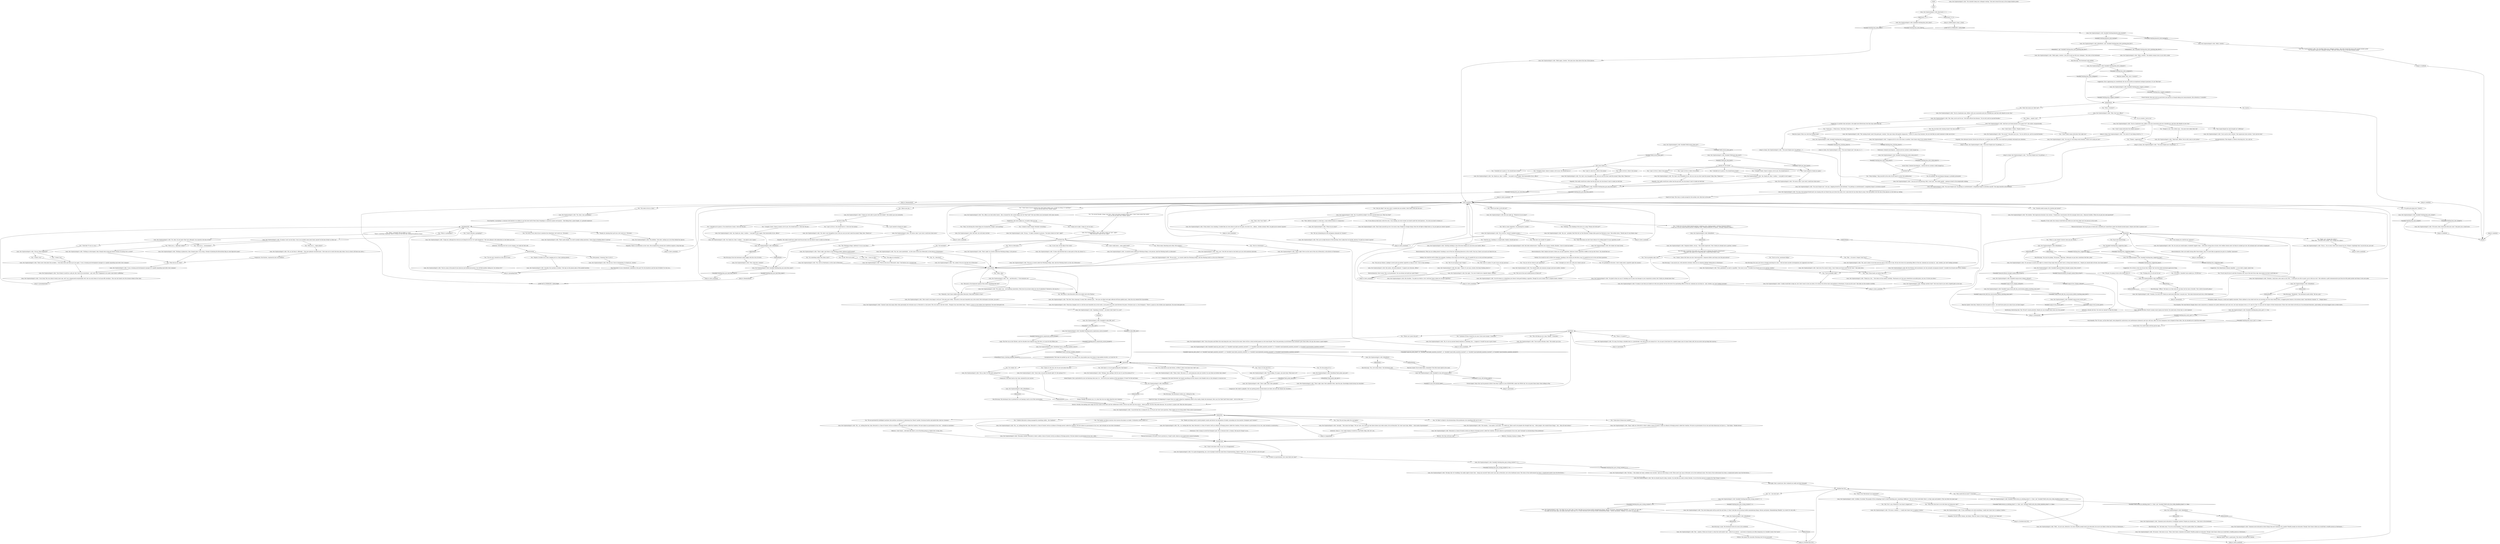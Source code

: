 # WHIRLING / LENA INTRO
# There's a broken pinball machine in the corner. A woman in a wheelchair is attempting to revive it. Talking to her will give you a short introduction to the world you're in.
# ==================================================
digraph G {
	  0 [label="START"];
	  1 [label="input"];
	  2 [label="You: \"Revachol is the disgraced capital of the world. Something like that?\""];
	  3 [label="Rhetoric: Meaning: buying is voting."];
	  4 [label="You: \"So -- how did I do?\""];
	  5 [label="You: \"Fucking shit. It's all over for me.\""];
	  6 [label="Lena, the Cryptozoologist's wife: \"I was lucky. This was almost twenty years ago, and I was compensated exceptionally well. One can only dream of such pay-offs nowadays.\" She runs her hands over the chrome wheels of her chair."];
	  7 [label="Kim Kitsuragi: \"A partner who needs you to get back to helping the people of Martinaise.\"\n\"A partner who needs you to help him get a corpse down from a tree.\""];
	  8 [label="Lena, the Cryptozoologist's wife: She shakes her head slowly."];
	  9 [label="You: \"Right. Let's change the subject.\"\n\"Okay then.\" (Proceed with a gulp) \"Let's change the subject.\""];
	  10 [label="You: \"On something called *the urban coast*.\""];
	  11 [label="Lena, the Cryptozoologist's wife: \"Yes, indeed. We are in the fine city of Revachol.\""];
	  12 [label="Kim Kitsuragi: \"I can assure you, with absolute certainty: there are no sequence killings taking place in Martinaise.\""];
	  13 [label="You: \"Who's *sweetie*?\""];
	  14 [label="Composure: She looks flustered, her hands smoothing out the creases in her blanket even as she attempts to reassure you."];
	  15 [label="Lena, the Cryptozoologist's wife: She sighs. \"I'm sure it lends you a roguish charm, sweetie.\""];
	  16 [label="Empathy: Your advances haven't thrown her off one bit. In another place and time, she would have probably welcomed your attention."];
	  17 [label="Lena, the Cryptozoologist's wife: \"It's easy. You bring a valuable item to a 'pawnbroker' who then gives you money for it. You can get it back later for a slightly larger sum if it hasn't been sold, but you never end up doing that anyway...\""];
	  18 [label="Lena, the Cryptozoologist's wife: \"What do you mean?\""];
	  19 [label="You: \"That stupid dimple has only brought me *suffering*.\""];
	  20 [label="Lena, the Cryptozoologist's wife: \"That's right, dear! How splendid!\""];
	  21 [label="Lena, the Cryptozoologist's wife: \"Oh, that's very thoughtful of you. Are you sure you don't need the money? Okay, then. Thank you.\""];
	  22 [label="You: \"I got 3.20 for it. Here's the money.\""];
	  23 [label="pinning_for_the_fjords"];
	  24 [label="Lena, the Cryptozoologist's wife: DayCount() == 1"];
	  25 [label="DayCount() == 1", shape=diamond];
	  26 [label="!(DayCount() == 1)", shape=diamond];
	  27 [label="You: \"See -- I have no idea.\""];
	  28 [label="Lena, the Cryptozoologist's wife: \"You didn't do too well, dear. It does look like you're having trouble remembering things. History and places. Remembering *Reality*, in a word. It's very odd...\"\n\"You didn't do too well, dear. You really only knew what year it is. It does look like you're having trouble remembering things -- history and places. *Reality*, in a word. it's very odd...\" "];
	  29 [label="Volition: She means this sincerely. Worrying won't do you any good."];
	  30 [label="Lena, the Cryptozoologist's wife: \"Someone more educated in *sweeping* matters? Maybe you should ask...\" She turns to the lieutenant."];
	  31 [label="Lena, the Cryptozoologist's wife: \"Oh no... I'm so sorry I don't have money for you. If there's *anything* else I can do for you, just ask.\""];
	  32 [label="You: \"But *I'm* a cop. Whatever it was hasn't stopped me!\""];
	  33 [label="You: \"The 'Whirling-in-Rags' cafeteria? It was on my keys.\""];
	  34 [label="whenhub"];
	  35 [label="Lena, the Cryptozoologist's wife: \"Actually, this machine is broken.\" She taps on the greasy glass of the pinball machine."];
	  36 [label="protectorhub"];
	  37 [label="Electrochemistry: What are you talking about? Smoking is one of the last remaining pleasures in this world. Trust me, there's not much out there for you."];
	  38 [label="Jump to: [intro_mainhub]"];
	  39 [label="You: \"It isn't easy for me to ask this of anyone, but I am at the end of my rope. Any money you have could help me.\""];
	  40 [label="Lena, the Cryptozoologist's wife: \"Perhaps, dear, perhaps. But for now it's just the spring of '51.\""];
	  41 [label="Lena, the Cryptozoologist's wife: \"There, there. The year is '51, and spring has only just started. I'm sure there are better days ahead.\""];
	  42 [label="Lena, the Cryptozoologist's wife: \"The New! Disco dancing! It seems like a lifetime ago...\" Her eyes are filled with light reflected off those gilded years, when the city seemed full of possibility."];
	  43 [label="Lena, the Cryptozoologist's wife: \"Oh sweetie...\" she smiles a sad smile. \"It's really not. There used to be people who thought that way -- other people, who wanted those things -- but... they all went extinct.\""];
	  44 [label="Composure: Her relief is palpable. She was getting pretty worried about you there, but now she relaxes her shoulders..."];
	  45 [label="Lena, the Cryptozoologist's wife: \"I see you are still grieving. Well, I won't pry.\" She smiles gently -- paying no heed to the inexplicable winking."];
	  46 [label="Reaction Speed: Wait, who's *sweetie*?"];
	  47 [label="You: \"Thanks. I appreciate it.\""];
	  48 [label="Lena, the Cryptozoologist's wife: \"Love can be cruel, sweetie.\" Her expression turns serious. \"Love can be cruel.\""];
	  49 [label="Lena, the Cryptozoologist's wife: \"Of course, dear! I just wish I could have done more.\""];
	  50 [label="You: \"I had once...\" (Wink twice.) \"But then I *lost* her...\""];
	  51 [label="Empathy: She really would have rather had the pin back, but she doesn't want to make you feel bad."];
	  52 [label="Jump to: [Lena, the Cryptozoologist's wife: \"\"You must forgive me! I'm getting s...\"]"];
	  53 [label="Lena, the Cryptozoologist's wife: \"Yes, great, see -- we're getting somewhere. What else do you know about our city of splendour? Tattered as she may be...\""];
	  54 [label="Lena, the Cryptozoologist's wife: \"Revachol is a Zone of Control, led by an alliance of foreign powers called the Coalition. We have almost no government of our own. And *certainly* no dictatorship of the proletariat.\""];
	  55 [label="You: \"Who could tell me more?\" (Conclude.)"];
	  56 [label="Jump to: [intro_mainhub]"];
	  57 [label="Lena, the Cryptozoologist's wife: Variable[\"whirling.lena_encyc_pin\"] == true"];
	  58 [label="Variable[\"whirling.lena_encyc_pin\"] == true", shape=diamond];
	  59 [label="!(Variable[\"whirling.lena_encyc_pin\"] == true)", shape=diamond];
	  60 [label="You: \"Mhm, okay.\""];
	  61 [label="Lena, the Cryptozoologist's wife: \"Nothing so extravagant, dear, though what young girl doesn't dream of soaring over a crowd?\""];
	  62 [label="You: \"Maybe it wouldn't be so bad, hanging out in a chair, playing pinball...\""];
	  63 [label="You: \"Why? Three heads are better than two.\""];
	  64 [label="Lena, the Cryptozoologist's wife: \"I really would like to help out, but I don't want to slow you down. If it weren't for all the stairs and potholes in Martinaise, I'd join you for sure!\" She looks out the window wistfully."];
	  65 [label="You: \"I know, I know. But there are also *side mysteries*. Sequence killers and forays into the para-natural.\""];
	  66 [label="You: \"You're no fun, Lieutenant Killjoy.\""];
	  67 [label="Lena, the Cryptozoologist's wife: \"Much has changed, but it is still the most beautiful city in the world, a rare jewel set in the sand between the pines. Everyone says so, even foreigners.\" There's a pause as she studies your expression. You must look quite lost."];
	  68 [label="Lena, the Cryptozoologist's wife: \"That's how I feel about the accident...\" She looks down and then up at you again. \"I was a training and development manager at a rapidly expanding mail-order shoe company.\""];
	  69 [label="Drama: Though she praises you, it is clear that she was taken aback by your response."];
	  70 [label="Lena, the Cryptozoologist's wife: \"I'm sorry if I was being overly familiar! I know we've only just met.\""];
	  71 [label="You: \"Stop winking.\" (Tap yourself on the side of your head to correct the malfunction.)"];
	  72 [label="Lena, the Cryptozoologist's wife: \"I suppose all of us do at one time or another. I don't know what I'd do without Morell...\""];
	  73 [label="Lena, the Cryptozoologist's wife: Variable[\"whirling.lena_suggest_sweetie\"]"];
	  74 [label="Variable[\"whirling.lena_suggest_sweetie\"]", shape=diamond];
	  75 [label="!(Variable[\"whirling.lena_suggest_sweetie\"])", shape=diamond];
	  76 [label="Lena, the Cryptozoologist's wife: \"He's just on edge because of the lynching. Don't judge him too harshly. Anyway, I'm glad you weren't injured.\""];
	  77 [label="Lena, the Cryptozoologist's wife: \"Don't beat yourself up over it too much, dear. People do strange things when the old fight-or-flight kicks in. I'm just glad you weren't injured.\""];
	  78 [label="Jump to: [pawnhub]"];
	  79 [label="You: \"He was tormenting me with outrageous demands for *money*.\""];
	  80 [label="You: \"I don't wanna talk about the dimple anymore.\""];
	  81 [label="You: \"I got 31 cents for it. Here's the money.\""];
	  82 [label="You: \"About your pin...\""];
	  83 [label="You: \"On Insulinde?\""];
	  84 [label="Untitled hub (02)"];
	  85 [label="You: \"I decided not to pawn it. You should have it back.\" (Give her the pin.)"];
	  86 [label="Kim Kitsuragi: \"Yes, we've been there,\" the lieutenant nods."];
	  87 [label="You: \"Roll us some cigarettes. I'm jonesing for a smoke.\""];
	  88 [label="Lena, the Cryptozoologist's wife: \"An old woman in a wheelchair just doesn't look good holding a cigarette. Though I'm sure it lends *you* a roguish charm, sweetie.\""];
	  89 [label="Lena, the Cryptozoologist's wife: \"Sweetie, I only have a few cents on me. But... I could give you this to pawn, just to tide you over.\" She unfastens a gold commemorative pin from her left jacket pocket and drops it into your palm."];
	  90 [label="Lena, the Cryptozoologist's wife: \"Oh no, dear! It's the early spring of '51.\""];
	  91 [label="You: \"I think I lost.\""];
	  92 [label="Lena, the Cryptozoologist's wife: She sighs. \"I know it's not easy, sweetie. But keep thinking about it.\""];
	  93 [label="Lena, the Cryptozoologist's wife: Variable[\"whirling.lena_intro_done\"]"];
	  94 [label="Variable[\"whirling.lena_intro_done\"]", shape=diamond];
	  95 [label="!(Variable[\"whirling.lena_intro_done\"])", shape=diamond];
	  96 [label="Lena, the Cryptozoologist's wife: \"Of course, dear. Good luck with your case!\" She gives you a small wave."];
	  97 [label="Lena, the Cryptozoologist's wife: Variable[\"whirling.lena_pin_task_from_main\"]"];
	  98 [label="Variable[\"whirling.lena_pin_task_from_main\"]", shape=diamond];
	  99 [label="!(Variable[\"whirling.lena_pin_task_from_main\"])", shape=diamond];
	  100 [label="Jump to: [Lena, the Cryptozoologist's wife: \"\"You must forgive me!\" she says, sl...\"]"];
	  101 [label="You: \"Nothing, I was thinking of the lyrics to a song: *Wanna roll with me?*\""];
	  102 [label="Untitled hub"];
	  103 [label="Physical Instrument: Of course. You've arrived at a *weak* world, where no one appreciates animal husbandry."];
	  104 [label="Endurance: She's trying to avoid the foreigners part. This is because she's a woman. She may be *lying* to you..."];
	  105 [label="Logic: Already did that. Evrart's money wasn't gonna last forever. You need more. Every day is a new expense!"];
	  106 [label="Lena, the Cryptozoologist's wife: \"Good, dear, you got the decade right! It's the spring of '51.\""];
	  107 [label="Lena, the Cryptozoologist's wife: \"Oh my! What happened?\""];
	  108 [label="Lena, the Cryptozoologist's wife: IsKimHere()"];
	  109 [label="IsKimHere()", shape=diamond];
	  110 [label="!(IsKimHere())", shape=diamond];
	  111 [label="Lena, the Cryptozoologist's wife: Variable[\"tc.date_fifty_one\"]"];
	  112 [label="Variable[\"tc.date_fifty_one\"]", shape=diamond];
	  113 [label="!(Variable[\"tc.date_fifty_one\"])", shape=diamond];
	  114 [label="Jump to: [intro_mainhub]"];
	  115 [label="You: \"I bought it back. I know it means a lot to you. You should have it.\""];
	  116 [label="midgreethub"];
	  117 [label="Jump to: [Lena, the Cryptozoologist's wife: \"\"You must forgive me! I'm getting s...\"]"];
	  118 [label="Lena, the Cryptozoologist's wife: Variable[\"TASK.return_lenas_pin\"]"];
	  119 [label="Variable[\"TASK.return_lenas_pin\"]", shape=diamond];
	  120 [label="!(Variable[\"TASK.return_lenas_pin\"])", shape=diamond];
	  121 [label="Lena, the Cryptozoologist's wife: \"Aw, thank you, dear. I confess -- I am glad to see it again.\""];
	  122 [label="Lena, the Cryptozoologist's wife: Variable[\"cargo.evrart_evrart_met\"]"];
	  123 [label="Variable[\"cargo.evrart_evrart_met\"]", shape=diamond];
	  124 [label="!(Variable[\"cargo.evrart_evrart_met\"])", shape=diamond];
	  125 [label="Lena, the Cryptozoologist's wife: \"Yes, but, more specifically -- on the coast of the city of Revachol, in the district of Martinaise.\""];
	  126 [label="Electrochemistry: Don't worry. This is not permanent. You can always just pick up a pack *later*."];
	  127 [label="Lena, the Cryptozoologist's wife: \"Oh dear...\" She shakes her head, suddenly very worried. \"And you were doing so well. There aren't any cops in Revachol, not in the traditional sense. The status of law enforcement has been a complicated matter since the Revolution...\""];
	  128 [label="Lena, the Cryptozoologist's wife: \"But we should stop for today, sweetie. You look like you need a break. Besides, I'm not the best person to explain the *big* things to anyone...\""];
	  129 [label="Jump to: [intro_mainhub]"];
	  130 [label="Suggestion: She is appraising you scientifically, the way she would an exceptional zoological specimen. It's not *like that*."];
	  131 [label="You: \"I want you to be my wheel-chaired partner in fighting crime, helping people, catching *sequence killers*.\"\n\"I want you to be my wheel-chaired partner in fighting crime, ridding backyards of corpses, catching *sequence killers*.\""];
	  132 [label="Lena, the Cryptozoologist's wife: She looks embarrassed. \"Cigarettes are a luxury, sweetie. Besides, I have to mind my health.\""];
	  133 [label="You: \"I was hoping you could be my *sponsor*.\""];
	  134 [label="Jump to: [moneyhub]"];
	  135 [label="Lena, the Cryptozoologist's wife: \"How would I even begin to tell you?\" Her grey eyes widen. \"Revachol is the most beautiful city in the world. We're fortunate to be here, you and I.\""];
	  136 [label="You: \"That cafeteria manager is a bad man, a man without honour or compassion.\""];
	  137 [label="revacholhub"];
	  138 [label="Lena, the Cryptozoologist's wife: She nods, but still looks worried."];
	  139 [label="You: \"But I have to smoke. It's part of my cool guy persona.\""];
	  140 [label="Suggestion: In another time and place, she might have flirted back. But that ship sailed long ago."];
	  141 [label="You: \"What is 'to pawn'?\""];
	  142 [label="Lena, the Cryptozoologist's wife: \"No problem.\" She nods, smiling up at you from behind her glasses."];
	  143 [label="Lena, the Cryptozoologist's wife: Variable[\"whirling.lena_intro_wink_neuro\"]"];
	  144 [label="Variable[\"whirling.lena_intro_wink_neuro\"]", shape=diamond];
	  145 [label="!(Variable[\"whirling.lena_intro_wink_neuro\"])", shape=diamond];
	  146 [label="Lena, the Cryptozoologist's wife: \"Oh, that's very thoughtful of you. Are you sure you don't need the money? Okay, then. Thank you.\""];
	  147 [label="You: \"I got 3.20 for it. Here's the money.\""];
	  148 [label="Jump to: [moneyhub]"];
	  149 [label="Lena, the Cryptozoologist's wife: \"That's right! We're on the coast of the city of Revachol, in the district of Martinaise.\""];
	  150 [label="Lena, the Cryptozoologist's wife: \"You shouldn't keep your colleague waiting.\" She nods toward the man in the orange bomber jacket.\n\"You shouldn't keep your colleague waiting.\" She nods toward the man in the black bomber jacket."];
	  151 [label="Lena, the Cryptozoologist's wife: \"Ah, yes -- probably 'Roll With Me' by The Fletchers. People often quote the Fletchers at me.\" She settles down. \"Morell says it's my theme song.\""];
	  152 [label="Lena, the Cryptozoologist's wife: \"You're joking. Try again, one more time. What year is it?\""];
	  153 [label="Jump to: [pawnhub]"];
	  154 [label="You: \"Of course. I shouldn't have asked you. STUPID me.\""];
	  155 [label="You: \"You seem to be in a chair.\""];
	  156 [label="You: \"I don't know if you've noticed, but I don't know where I am, or what I'm doing. Or *anything*.\"\n\"Can you tell me about this *reality* again?\""];
	  157 [label="You: \"I'm sorry, it was rude of me to mention the wheelchair. Let's move on.\" (Proceed.)"];
	  158 [label="Lena, the Cryptozoologist's wife: \"Nothing so glamorous, dear, though when I was young, I dreamt of planting the Revacholian flag on some figurative peak.\""];
	  159 [label="Lena, the Cryptozoologist's wife: \"But not you. You're volunteering. So thank you, sweetie.\""];
	  160 [label="Lena, the Cryptozoologist's wife: \"Now, gentlemen, no need to squabble.\" She turns to you. \"I wouldn't be of much use to you anyway, sweetie.\""];
	  161 [label="Lena, the Cryptozoologist's wife: IsKimHere()"];
	  162 [label="IsKimHere()", shape=diamond];
	  163 [label="!(IsKimHere())", shape=diamond];
	  164 [label="You: \"Were you a... rugby player?\""];
	  165 [label="Lena, the Cryptozoologist's wife: \"You rascal!\" She grins up at you. \"I'm too old for you, and too married besides.\""];
	  166 [label="Lena, the Cryptozoologist's wife: \"From where I was standing, it looked like you were about to pull out two guns, but drew two... akhem... birdies instead. Well, I'm glad you're weren't injured.\""];
	  167 [label="Lena, the Cryptozoologist's wife: \"Sweetie, I'm sorry, but I think you need more help than I can give you.\" She looks distressed and even a little frightened."];
	  168 [label="Lena, the Cryptozoologist's wife: \"Hello again, sweetie. I see you've met up with your colleague.\" She looks at the lieutenant."];
	  169 [label="endhub"];
	  170 [label="Lena, the Cryptozoologist's wife: Variable[\"whirling.lena_intro_midgreet\"]"];
	  171 [label="Variable[\"whirling.lena_intro_midgreet\"]", shape=diamond];
	  172 [label="!(Variable[\"whirling.lena_intro_midgreet\"])", shape=diamond];
	  173 [label="You: \"I bought it back. I know it means a lot to you. You should have it.\""];
	  174 [label="Lena, the Cryptozoologist's wife: Variable[\"cargo.evrart_left_the_conversation_before_reaching_main_hub\"]"];
	  175 [label="Variable[\"cargo.evrart_left_the_conversation_before_reaching_main_hub\"]", shape=diamond];
	  176 [label="!(Variable[\"cargo.evrart_left_the_conversation_before_reaching_main_hub\"])", shape=diamond];
	  177 [label="Lena, the Cryptozoologist's wife: Variable[\"whirling.lena_reaction_neuro\"]"];
	  178 [label="Variable[\"whirling.lena_reaction_neuro\"]", shape=diamond];
	  179 [label="!(Variable[\"whirling.lena_reaction_neuro\"])", shape=diamond];
	  180 [label="Lena, the Cryptozoologist's wife: Variable[\"whirling.lena_quiz_wrong_counter\"] < 4"];
	  181 [label="Variable[\"whirling.lena_quiz_wrong_counter\"] < 4", shape=diamond];
	  182 [label="!(Variable[\"whirling.lena_quiz_wrong_counter\"] < 4)", shape=diamond];
	  183 [label="Electrochemistry: She's not really lusting after those biceps, man. It's more like an appraisal you give to a healthy *specimen*."];
	  184 [label="Tutorial Agent: Items that can be pawned at Bird's Nest Roy's appear in your INVENTORY, under the ITEMS tab. You can pawn these items when talking to Roy."];
	  185 [label="You: \"I just wanted to thank you again.\""];
	  186 [label="Lena, the Cryptozoologist's wife: \"Now, what else, sweetie?\""];
	  187 [label="Lena, the Cryptozoologist's wife: \"Well... I'm not sure, detective. I'm sorry. Wealthy people tend to be educated, but you're not likely to find one of those in Martinaise...\""];
	  188 [label="Physical Instrument: You've got guns of steel and a chiselled jaw (somewhere under the bloated alcohol layer). Maybe she'd like to sponsor you?"];
	  189 [label="You: \"What is a paraplegic?\""];
	  190 [label="Lena, the Cryptozoologist's wife: \"That's quite alright. I'm used to people asking questions. I know they're thinking about it anyway.\""];
	  191 [label="Lena, the Cryptozoologist's wife: \"Oh, I'm perfectly alright! I'm more worried about you. What was that?\""];
	  192 [label="Lena, the Cryptozoologist's wife: \"We are in a hostel called the Whirling-in-Rags, dear. And the Whirling itself is in the city of Revachol.\""];
	  193 [label="You: \"Could I become a paraplegic?\""];
	  194 [label="Lena, the Cryptozoologist's wife: \"I was a training and development manager at a rapidly expanding mail-order shoe company.\""];
	  195 [label="Lena, the Cryptozoologist's wife: \"You'd think it would be a safe job. But I had to be everywhere -- and, well, once I happened to be under some faulty scaffolding.\""];
	  196 [label="You: (Nod grimly.) \"Someone *has* to do it.\""];
	  197 [label="Lena, the Cryptozoologist's wife: IsKimHere()"];
	  198 [label="IsKimHere()", shape=diamond];
	  199 [label="!(IsKimHere())", shape=diamond];
	  200 [label="Lena, the Cryptozoologist's wife: Her face flushes with excitement, but she instantly recomposes herself. \"I wouldn't be of much use to you, sweetie.\""];
	  201 [label="Kim Kitsuragi: \"Officer.\" He leans in so that only you can hear, but his tone is forceful. \"Get a hold of yourself, please.\""];
	  202 [label="Shivers: Outside, the melting snow seeps into the cracks in the walls and the cobblestone streets. All the way down into the sewers... Above ground, the first May bells blossom. You can feel it. A great cold. Then the shiver passes."];
	  203 [label="Lena, the Cryptozoologist's wife: \"It seems to me that you lucked out with your partner. He has the look of an upstanding officer of the law, someone you can lean on -- and, sweetie, you *are* looking unsteady.\""];
	  204 [label="Lena, the Cryptozoologist's wife: \"Quitting smoking is one of the best things you can do for your health, officer.\""];
	  205 [label="You: \"Hmm... maybe I am?\""];
	  206 [label="You: Tug on her heartstrings."];
	  207 [label="You: Variable[\"whirling.lena_suggestion_beg\"]"];
	  208 [label="Variable[\"whirling.lena_suggestion_beg\"]", shape=diamond];
	  209 [label="!(Variable[\"whirling.lena_suggestion_beg\"])", shape=diamond];
	  210 [label="Lena, the Cryptozoologist's wife: Variable[\"whirling.kimintro_hub_reached\"]"];
	  211 [label="Variable[\"whirling.kimintro_hub_reached\"]", shape=diamond];
	  212 [label="!(Variable[\"whirling.kimintro_hub_reached\"])", shape=diamond];
	  213 [label="Lena, the Cryptozoologist's wife: \"That's right, dear! How splendid! Here, take this pen. Knowledge should always be rewarded.\""];
	  214 [label="Lena, the Cryptozoologist's wife: Variable[\"whirling.lena_exit_clicked\"]"];
	  215 [label="Variable[\"whirling.lena_exit_clicked\"]", shape=diamond];
	  216 [label="!(Variable[\"whirling.lena_exit_clicked\"])", shape=diamond];
	  217 [label="Lena, the Cryptozoologist's wife: \"You must forgive me!\" she says, slapping herself on the forehead. \"I'm getting so scatterbrained! I completely forgot to introduce myself.\""];
	  218 [label="Jump to: [lenamainhub]"];
	  219 [label="Rhetoric: I don't know... still looks like there's a lot of hustling going on. Maybe she's wrong. Also..."];
	  220 [label="Encyclopedia: The '33 races, on the other hand, were plagued by controversy over performance enhancers and very cold rain. After two local champions were stripped of their titles, the city decided not to hold the event again."];
	  221 [label="Untitled hub"];
	  222 [label="pin hub in lena"];
	  223 [label="Lena, the Cryptozoologist's wife: \"It does still look like that in some parts of the city, doesn't it...\""];
	  224 [label="You: \"I know it's the '50s, but I'm not sure about the year.\""];
	  225 [label="You: \"I believe Revachol is being managed by something called... the Coalition?\""];
	  226 [label="Kim Kitsuragi: The lieutenant studies you, rubbing his chin."];
	  227 [label="Volition: You would do well to follow her example. Smoking is the reason you feel like a rag. It's painful for you to even ask these questions."];
	  228 [label="You: \"You are my witness: I pledge to never pick up another cigarette as long as I live!\" (Try to stop smoking.)"];
	  229 [label="You: \"It was like my body had a will of its own. I was running, my torso turned, my hands made this lewd gesture... I'm sorry you had to witness it.\""];
	  230 [label="Lena, the Cryptozoologist's wife: \"It's not easy to assert your right to a decent living wage when you don't have a strong union behind you... Maybe you should talk to Evrart, the Union leader?\""];
	  231 [label="Lena, the Cryptozoologist's wife: Variable[\"tc.turn_off_tutorial_node\"]"];
	  232 [label="Variable[\"tc.turn_off_tutorial_node\"]", shape=diamond];
	  233 [label="!(Variable[\"tc.turn_off_tutorial_node\"])", shape=diamond];
	  234 [label="Lena, the Cryptozoologist's wife: \"Hello, sweetie.\" The elderly woman turns to you with a smile."];
	  235 [label="Endurance: Seemed neurological... central nervous system's really banged up."];
	  236 [label="Lena, the Cryptozoologist's wife: \"Take heart, officer. You're still a man in your prime.\""];
	  237 [label="Lena, the Cryptozoologist's wife: CheckItem(\"kind_green_ape_pen\")"];
	  238 [label="CheckItem(\"kind_green_ape_pen\")", shape=diamond];
	  239 [label="!(CheckItem(\"kind_green_ape_pen\"))", shape=diamond];
	  240 [label="You: \"I decided not to pawn it. You should have it back.\""];
	  241 [label="You: \"I just wanted to thank you again.\""];
	  242 [label="You: [Leave.]"];
	  243 [label="Lena, the Cryptozoologist's wife: \"You're a handsome man, officer, with your moustache and your chiselled jaw. And that silly dimple on your chin.\""];
	  244 [label="Lena, the Cryptozoologist's wife: Variable[\"TASK.pay_lena_back\"]"];
	  245 [label="Variable[\"TASK.pay_lena_back\"]", shape=diamond];
	  246 [label="!(Variable[\"TASK.pay_lena_back\"])", shape=diamond];
	  247 [label="Lena, the Cryptozoologist's wife: Variable[\"cargo.evrart_cheque_refused\"]"];
	  248 [label="Variable[\"cargo.evrart_cheque_refused\"]", shape=diamond];
	  249 [label="!(Variable[\"cargo.evrart_cheque_refused\"])", shape=diamond];
	  250 [label="Jump to: [noyearhub]"];
	  251 [label="Lena, the Cryptozoologist's wife: \"Oh dear, this *is* troubling. You really ought to know that -- being one yourself. There aren't any cops in Revachol, not in the traditional sense. The status of law enforcement has been a complicated matter since the Revolution...\""];
	  252 [label="Kim Kitsuragi: A sigh. The lieutenant buries his nose in his notebook."];
	  253 [label="Half Light: She's scared now. She's realized you really are brain damaged."];
	  254 [label="You: \"What does that have to do with there not being any cops?\""];
	  255 [label="Kim Kitsuragi: \"Wonderful.\" The lieutenant marks drolly. \"He has a pin.\""];
	  256 [label="You: \"I got 3.20 for it. You should have it.\" (Give her the money.)"];
	  257 [label="Jump to: [intro_mainhub]"];
	  258 [label="You: \"Were you a... tightrope walker?\""];
	  259 [label="Empathy: If she could, this woman would feed and clothe you and every other sad, lost person on this earth."];
	  260 [label="You: \"All I know is that Revachol used to be really cool in the Thirties.\""];
	  261 [label="Lena, the Cryptozoologist's wife: \"Yes, we're in Martinaise, on the coast of Revachol.\""];
	  262 [label="You: \"I'm no sweetie. Look at me.\""];
	  263 [label="You: \"Where can I pawn the pin?\""];
	  264 [label="Lena, the Cryptozoologist's wife: Variable[\"whirling.lena_suggestion_beg\"]"];
	  265 [label="Variable[\"whirling.lena_suggestion_beg\"]", shape=diamond];
	  266 [label="!(Variable[\"whirling.lena_suggestion_beg\"])", shape=diamond];
	  267 [label="Suggestion: Try to force a tear out of your duct. Really *rip* into the whole emotional aggression thing."];
	  268 [label="Empathy: She really would have rather had the pin back, but she doesn't want to make you feel bad."];
	  269 [label="Lena, the Cryptozoologist's wife: \"I'm Lena. My husband Morell and I are staying with our friend Gary just down the street, but I come here for tea when they're away.\" Her eyes glitter over the rims of her glasses as she looks up, smiling."];
	  270 [label="Lena, the Cryptozoologist's wife: \"And have you found anyone to be sweet *to*?\" She smiles conspiratorially."];
	  271 [label="Kim Kitsuragi: The lieutenant nods politely."];
	  272 [label="pine_away_boird"];
	  273 [label="You: \"I decided not to pawn it. You should have it back.\""];
	  274 [label="Jump to: [endhub]"];
	  275 [label="Lena, the Cryptozoologist's wife: \"Oh... no, nothing like that, dear. Revachol is a Zone of Control, led by an alliance of foreign powers called the Coalition. We have almost no government of our own. And certainly no matriarchy...\""];
	  276 [label="Lena, the Cryptozoologist's wife: \"It has something to do with everything. I really don't know how to explain it better...\""];
	  277 [label="Lena, the Cryptozoologist's wife: \"Of course.\" She turns to you. \"Then I don't know. Someone rich maybe? Wealthy people are educated. Though I don't know where you would find a wealthy person in Martinaise...\""];
	  278 [label="Lena, the Cryptozoologist's wife: \"Oh, I'm sure you would make a wonderful *gigolo* dear -- with those strong arms of yours. But welfare checks aren't all they're cracked up to be. My husband and I are barely scraping by.\""];
	  279 [label="Jump to: [intro_mainhub]"];
	  280 [label="Empathy: I'm just a poor woman, she thinks. What do I know of these things -- and how can I help you?"];
	  281 [label="Pain Threshold: So you volunteered, sometime in the past? For the beatdown and the hail of bullets? So very you..."];
	  282 [label="Empathy: She really would have rather had the pin back, but she doesn't want to make you feel bad."];
	  283 [label="intro_mainhub"];
	  284 [label="You: \"I've gotta get going now.\" [Leave.]"];
	  285 [label="You: \"Are you okay? I am very sorry I crashed into you earlier. I don't know what got into me.\""];
	  286 [label="paraplegichub"];
	  287 [label="Lena, the Cryptozoologist's wife: \"That's right, and where is the Whirling-in-Rags cafeteria itself located?\""];
	  288 [label="Lena, the Cryptozoologist's wife: \"That's right! In a hostel called the Whirling-in-Rags, to be precise.\""];
	  289 [label="You: \"It's the spring of '51.\""];
	  290 [label="regimehub"];
	  291 [label="rollhub"];
	  292 [label="You: \"Can you tell me where to get cigarettes?\""];
	  293 [label="Lena, the Cryptozoologist's wife: \"Yes, officer, you look rather dazed... like a stunned fox. But surely things can't be *that* bad?\" Her eyes follow your movements with some concern."];
	  294 [label="Kim Kitsuragi: \"You must be joking.\" He pauses, reflecting. \"Although our pay does sometimes feel like a joke.\""];
	  295 [label="You: \"The edge of civilization.\""];
	  296 [label="You: \"Honestly, I don't know diddly-squat about Revachol. What kind of place is this?\""];
	  297 [label="Kim Kitsuragi: He scans your face as though searching for clues. \"I did not know murder investigations are supposed to be *fun*.\""];
	  298 [label="You: \"Kim -- of course! I forgot I had *you*!\""];
	  299 [label="Lena, the Cryptozoologist's wife: \"Nope. Sadly not. Revachol is what's called a Zone of Control. Under an alliance of foreign powers called the Coalition. We have no government of our own and what democracy we have is...\" She thinks. \"Market driven.\""];
	  300 [label="Lena, the Cryptozoologist's wife: Variable[\"whirling.lena_quiz_wrong_counter\"] < 4"];
	  301 [label="Variable[\"whirling.lena_quiz_wrong_counter\"] < 4", shape=diamond];
	  302 [label="!(Variable[\"whirling.lena_quiz_wrong_counter\"] < 4)", shape=diamond];
	  303 [label="Kim Kitsuragi: \"No.\" He looks away. \"I'm not an encyclopedia. I won't be a guide either. I'm a detective.\""];
	  304 [label="Lena, the Cryptozoologist's wife: \"Aw, thank you, dear. I confess -- I am glad to see it again. Very honourable of you, officer.\""];
	  305 [label="Lena, the Cryptozoologist's wife: \"Oh, that's very thoughtful of you. Are you sure you don't need the money? Okay, then. Thank you.\""];
	  306 [label="Conceptualization: That tape you picked up said '43. You seem to be a hip modern man who listens to hip modern records, so it must be '43."];
	  307 [label="You: \"It's totally '43.\""];
	  308 [label="Logic: The New was in the Thirties, and two decades have elapsed since The New, so it must be the Fifties now."];
	  309 [label="You: \"Yeah, what *was* that?\""];
	  310 [label="Inland Empire: She is perturbed by your not knowing what year it is -- but not by your mention of the apocalypse. It *must* be the end times."];
	  311 [label="Lena, the Cryptozoologist's wife: IsKimHere()"];
	  312 [label="IsKimHere()", shape=diamond];
	  313 [label="!(IsKimHere())", shape=diamond];
	  314 [label="Lena, the Cryptozoologist's wife: \"Oh... no, nothing like that, dear. Revachol is a Zone of Control, led by an alliance of foreign powers called the Coalition. We have almost no government of our own. And certainly not one who's horseback.\""];
	  315 [label="You: \"Our leaders are fierce warriors who traverse the plains on steeds. Civilization cowers before us.\""];
	  316 [label="Lena, the Cryptozoologist's wife: \"You know where we *are*, right?\"\n\"Well, you know where we are, right?\""];
	  317 [label="Composure: She blushes, surprised by her own boldness."];
	  318 [label="Lena, the Cryptozoologist's wife: She smiles, obviously pleased. \"I support your decision, officer.\""];
	  319 [label="Lena, the Cryptozoologist's wife: \"You're a handsome man, officer, with your moustache and your chiselled jaw. And that silly dimple on your chin.\""];
	  320 [label="You: \"Radios are being used to control people's minds and distort our perception of reality, concealing our true masters: foreigners and *women*.\""];
	  321 [label="You: \"I promise I'll buy it back for you once I have more money.\" (Conclude.)"];
	  322 [label="You: \"Oh god, I'm going to die on the street aren't I?\""];
	  323 [label="You: \"Hmm, a grenade? Did you fight in a war?\"\n\"There's something *inspiring* about a woman on the front line, leading her platoon of men.\""];
	  324 [label="Lena, the Cryptozoologist's wife: \"And even if he weren't there, I don't think you'd have much use for *me*.\" She looks down."];
	  325 [label="Jump to: [Lena, the Cryptozoologist's wife: \"\"You must forgive me! I'm getting s...\"]"];
	  326 [label="You: \"No. I'm done with *mating rituals* this time around.\""];
	  327 [label="Untitled hub"];
	  328 [label="You: \"Sure. It's the year 973.\""];
	  329 [label="You: \"What is the *Revolution* you mentioned?\""];
	  330 [label="Lena, the Cryptozoologist's wife: \"A defeat, I'm afraid. The people of this archipelago tried to build something new, something *different*. The rest of the world didn't like it, so they came and ended it. This was forty two years ago.\""];
	  331 [label="Jump to: [moneyhub]"];
	  332 [label="Authority: Already did that. You were too *proud* to take the check."];
	  333 [label="Lena, the Cryptozoologist's wife: \"Aw, thank you, dear. I confess -- I am glad to see it again.\""];
	  334 [label="You: \"How'd you like to roll with me?\""];
	  335 [label="You: \"We're in Revachol.\""];
	  336 [label="You: \"A war zone. At the edge of the world.\""];
	  337 [label="You: \"All I know is: we are approaching the *end times*.\""];
	  338 [label="Lena, the Cryptozoologist's wife: \"Sequence killers, oh my...\" She sounds impressed. \"But I think you already have a partner, sweetie.\""];
	  339 [label="You: \"Why don't you smoke? It's great!\""];
	  340 [label="Electrochemistry: Wait! Maybe she knows where you can get cigarettes. Delicious toasty cigarettes stuffed to the tip with *love*. You should find out."];
	  341 [label="Lena, the Cryptozoologist's wife: \"You should really ask someone younger and more mobile, sweetie.\""];
	  342 [label="Lena, the Cryptozoologist's wife: \"Now, now.\" She tilts her head as she looks up at you with maternal solicitude."];
	  343 [label="Lena, the Cryptozoologist's wife: \"I haven't seen very many other cities personally, but everyone says so. Revachol is a rare jewel. This city used to rule the world... Though it has seen better days.\" There's a pause as she studies your expression. You must look quite lost."];
	  344 [label="Composure: She leans back in her chair, alarmed by your answer."];
	  345 [label="Esprit de Corps: I'm beginning to suspect that you might indeed be completely adrift in this reality, thinks the lieutenant. How can it be *that* bad? Never mind -- we're in this now."];
	  346 [label="Lena, the Cryptozoologist's wife: \"The 'mating rituals' aren't the good part, sweetie.\" Her eyes shine with gentle compassion. \"I know it's none of my business, but you look like you need someone to take care of you.\""];
	  347 [label="Lena, the Cryptozoologist's wife: \"Hello, sweetie.\""];
	  348 [label="Suggestion: Your deportment remains dignified -- as you shed a single, manly tear."];
	  349 [label="Lena, the Cryptozoologist's wife: IsKimHere()  and  Variable[\"whirling.lena_intro_greeting_kim_first\"]"];
	  350 [label="IsKimHere()  and  Variable[\"whirling.lena_intro_greeting_kim_first\"]", shape=diamond];
	  351 [label="!(IsKimHere()  and  Variable[\"whirling.lena_intro_greeting_kim_first\"])", shape=diamond];
	  352 [label="Jump to: [TASK.inspect_traps_2_done]"];
	  353 [label="Jump to: [regimehub]"];
	  354 [label="Rhetoric: But they still have cops..."];
	  355 [label="Lena, the Cryptozoologist's wife: \"It is quite disappointing, yes. A lot of people would like some form of representation. There's *talk*, but... for now, the RCM is all we've got.\""];
	  356 [label="Jump to: [Untitled hub (02)]"];
	  357 [label="Lena, the Cryptozoologist's wife: \"A seaside hostel called the Whirling-in-Rags, to be precise. And the Whirling itself is in Revachol.\""];
	  358 [label="You: \"I'm not sure I should be in this line of work.\""];
	  359 [label="You: \"Good for you. Smoking is a stupid habit. Maybe I should quit too.\""];
	  360 [label="Lena, the Cryptozoologist's wife: \"Yes, and it seems to me that you'd do well to stick close to him. He has the look of an upstanding officer of the law, someone you can lean on -- and, sweetie, you *are* looking unsteady.\""];
	  361 [label="You: \"I drank so hard I forgot *literally* everything.\""];
	  362 [label="You: \"I hope you're right. I hope it's not too bad...\""];
	  363 [label="Jump to: [intro_mainhub]"];
	  364 [label="Lena, the Cryptozoologist's wife: \"Why, *you* are, officer!\""];
	  365 [label="Lena, the Cryptozoologist's wife: \"Oh, it's not an ancient family heirloom or anything, but... I suppose it *would* be nice to get it back.\""];
	  366 [label="Lena, the Cryptozoologist's wife: \"Actually...\" She raises her finger. \"We are *not*. You could say that about almost any other nation, but not Revachol. Try *one* more time, officer -- what mode of government?\""];
	  367 [label="Lena, the Cryptozoologist's wife: \"Oh my...\" It takes a moment to process. \"You know where we *are*, right?\""];
	  368 [label="Lena, the Cryptozoologist's wife: \"No, dear, I'm not quite *that* old, although I was injured in the line of duty.\""];
	  369 [label="Lena, the Cryptozoologist's wife: \"Speaking of history -- you know what *year* it is, yes?\""];
	  370 [label="Lena, the Cryptozoologist's wife: \"I hope not, although the work you are doing for all of us *is* quite dangerous.\" Her eyes glimmer with admiration as she looks up at you."];
	  371 [label="Lena, the Cryptozoologist's wife: \"Thank you, but...\" She looks out the window wistfully. \"Martinaise isn't the most wheelchair-accessible place, you see. I'd slow you down.\""];
	  372 [label="Jump to: [intro_mainhub]"];
	  373 [label="You: \"What is a pay check? I haven't seen any pay checks...\""];
	  374 [label="Esprit de Corps: This Lena is wacky enough for the motley crew. Hire her on the spot!"];
	  375 [label="You: \"But I'm not going to quit *today*.\""];
	  376 [label="Lena, the Cryptozoologist's wife: \"You must forgive me! I'm getting so scatterbrained! I completely forgot to introduce myself.\" She slaps herself on the forehead."];
	  377 [label="pawnhub"];
	  378 [label="Savoir Faire: Seemed neurological... central nervous system's really banged up."];
	  379 [label="Lena, the Cryptozoologist's wife: \"You're quite welcome, dear.\" She smiles up at you."];
	  380 [label="Jump to: [intro_mainhub]"];
	  381 [label="Jump to: [intro_mainhub]"];
	  382 [label="Lena, the Cryptozoologist's wife: \"Perhaps another time?\" She turns back to you with a hopeful glint in her eyes."];
	  383 [label="Reaction Speed: That's a good point. This doesn't look like Rich Central."];
	  384 [label="You: \"I bought it back. I know it means a lot to you. You should have it.\" (Give her the pin.)"];
	  385 [label="Kim Kitsuragi: Even the lieutenant seems happy with this turn of events."];
	  386 [label="Reaction Speed: You've been there, remember? The little shack right by the canal."];
	  387 [label="Lena, the Cryptozoologist's wife: \"Yes, dear, I am a paraplegic.\""];
	  388 [label="You: \"What did you do, then?\""];
	  389 [label="Lena, the Cryptozoologist's wife: Her eyes light up. \"Whatever do you mean?\""];
	  390 [label="You: \"I'd *like* to think it's the dictatorship of the proletariat, but something tells me it's not.\""];
	  391 [label="Lena, the Cryptozoologist's wife: \"You're a man at the peak of your physical and intellectual powers. You will find another calling yet, I'm certain of it!\""];
	  392 [label="Lena, the Cryptozoologist's wife: \"Oh, no-no-no, I haven't smoked in years...\""];
	  393 [label="You: \"I feel like *I* was in a war...\""];
	  394 [label="Lena, the Cryptozoologist's wife: \"But, dear, you're not for me.\" She looks off into the distance. \"I'm too old, and too married besides.\""];
	  395 [label="Lena, the Cryptozoologist's wife: \"Hello again, sweetie.\" Her grey eyes shine above the rims of her glasses."];
	  396 [label="Jump to: [intro_mainhub]"];
	  397 [label="Lena, the Cryptozoologist's wife: \"I hope you were able to pawn that old trinket!\" She smiles up at you earnestly."];
	  398 [label="You: \"I don't know.\" (Wink.) \"Maybe I have?\""];
	  399 [label="Jump to: [Lena, the Cryptozoologist's wife: \"\"I'm sorry if I was being overly fa...\"]"];
	  400 [label="You: Do nothing. The neurological damage is probably permanent."];
	  401 [label="Lena, the Cryptozoologist's wife: Variable[\"character.liberal_thought_money_from_evrart\"]"];
	  402 [label="Variable[\"character.liberal_thought_money_from_evrart\"]", shape=diamond];
	  403 [label="!(Variable[\"character.liberal_thought_money_from_evrart\"])", shape=diamond];
	  404 [label="Jump to: [Lena, the Cryptozoologist's wife: \"\"You must forgive me! I'm getting s...\"]"];
	  405 [label="You: \"Cop. We are living under the cop-regime.\""];
	  406 [label="You: \"If there's no government, how come there are cops?\""];
	  407 [label="You: \"Some kind of democracy maybe?\""];
	  408 [label="Lena, the Cryptozoologist's wife: IsKimHere()"];
	  409 [label="IsKimHere()", shape=diamond];
	  410 [label="!(IsKimHere())", shape=diamond];
	  411 [label="Jump to: [Untitled hub (02)]"];
	  412 [label="Lena, the Cryptozoologist's wife: Variable[\"whirling.lena_pin_task_from_main\"]"];
	  413 [label="Variable[\"whirling.lena_pin_task_from_main\"]", shape=diamond];
	  414 [label="!(Variable[\"whirling.lena_pin_task_from_main\"])", shape=diamond];
	  415 [label="Encyclopedia: A paraplegic is someone with limited or no ability to use the lower half of their body. Paraplegia is caused by spinal cord injuries -- like falling from a great height, or a grenade explosion!"];
	  416 [label="Lena, the Cryptozoologist's wife: \"It means I can't use my legs. I was in an accident some years back, injured *in the line of duty* as they say.\""];
	  417 [label="Jump to: [intro_mainhub]"];
	  418 [label="Lena, the Cryptozoologist's wife: \"We're in the city of *Revachol*, dear.\" She flashes you a worried look."];
	  419 [label="Lena, the Cryptozoologist's wife: \"I can tell that this is taxing for you, so I'll just ask *one* more question. What regime are we living under? What mode of government?\""];
	  420 [label="Jump to: [paraplegichub]"];
	  421 [label="You: \"In... Revachol?\""];
	  422 [label="You: \"In hell. We're all in hell.\""];
	  423 [label="Kim Kitsuragi: The lieutenant tries to pretend he's not hearing it and is out of the conversation."];
	  424 [label="Visual Calculus: Her eyes move up and down your person as though taking your measurements. Her attention is *scientific*."];
	  425 [label="You: \"This will help me out, Lena. Thanks.\" (Conclude.)"];
	  426 [label="You: \"But you're the most mobile person of them all!\""];
	  428 [label="Jump to: [endhub]"];
	  429 [label="Conceptualization: That dimple is a flower attracting lust, vice, and sin."];
	  430 [label="Lena, the Cryptozoologist's wife: \"Oh... no, nothing like that, dear. Revachol is a Zone of Control, led by an alliance of foreign powers called the Coalition. We have almost no government of our own -- certainly no machines.\""];
	  431 [label="Lena, the Cryptozoologist's wife: IsKimHere()"];
	  432 [label="IsKimHere()", shape=diamond];
	  433 [label="!(IsKimHere())", shape=diamond];
	  434 [label="Interfacing: Interesting idea. This *Evrart* sounds powerful. Maybe you can wrangle some coins out of his pocket?"];
	  435 [label="Reaction Speed: Good idea. Maybe you were too quick to leave -- he would have given you some if you sat there longer?"];
	  436 [label="Jump to: [lenamainhub]"];
	  437 [label="Empathy: There is no bitterness in her voice. She accepted the curiosity her condition inspires a long time ago."];
	  438 [label="You: \"Were you a... mountaineer?\""];
	  439 [label="You: \"I don't really know... some seedy hotel?\""];
	  440 [label="You: \"I thought you were cool, with your wheels and all.\""];
	  441 [label="Volition: You would do well to follow her example. Smoking is the reason you feel like a rag. It's painful for you to even ask these questions."];
	  442 [label="Lena, the Cryptozoologist's wife: IsKimHere()"];
	  443 [label="IsKimHere()", shape=diamond];
	  444 [label="!(IsKimHere())", shape=diamond];
	  445 [label="You: \"We're dead. Haunting each other. We're ghosts.\""];
	  446 [label="You: \"Does that mean you *like* me?\""];
	  447 [label="You: \"We are governed by intelligent machines that perform calculations to determine the *freest* market. Everyone hustles and grinds like a bad ass visionary.\""];
	  448 [label="Suggestion: She won't judge you, no matter what you say."];
	  449 [label="Lena, the Cryptozoologist's wife: \"Cross the plaza and follow the road along the coast. Down by the water, there will be a shack nestled against an old stone façade. That's the pawnshop. An old friend of my husband's goes there often. He says the owner is quite helpful.\""];
	  450 [label="noyearhub"];
	  451 [label="You: \"We're in Martinaise.\""];
	  452 [label="Jump to: [intro_mainhub]"];
	  453 [label="Lena, the Cryptozoologist's wife: \"Yes -- and Revachol...?\" She examines you."];
	  454 [label="Lena, the Cryptozoologist's wife: \"Oh sweetie.\" Her expression becomes very serious. \"I heard your conversation with the manager about your... financial troubles. When do you get your next paycheck?\""];
	  455 [label="You: \"Thanks for clearing that up for me. Let's move on.\" (Proceed.)"];
	  456 [label="You: \"You're probably right.\""];
	  457 [label="You: \"It's probably for the best. I don't really need a cigarette right this minute.\""];
	  458 [label="Lena, the Cryptozoologist's wife: \"I'm glad to hear you say it! Smoking can do some real damage to your respiratory system. But I think you already knew that.\""];
	  459 [label="moneyhub"];
	  460 [label="You: \"It's a bad year in my late forties, or fifties? I don't even know how *old* I am.\""];
	  461 [label="You: \"You're probably right, Kim.\""];
	  462 [label="You: \"Yeah, I'm blowing this whole thing out of proportion. Forget I said anything.\""];
	  463 [label="You: \"On second thought, things *are* bad. I don't even know enough to know what I *don't* know about this world.\"\n\"Can you tell me about this *reality* again?\""];
	  464 [label="Lena, the Cryptozoologist's wife: \"Oh, no, far from it. Although...\" Her eyes glimmer mischievously. \"I did come out to watch the boys play when I was in school. All those tan calves...\""];
	  465 [label="Lena, the Cryptozoologist's wife: \"You shouldn't keep your colleague waiting.\" She nods toward the man in the orange bomber jacket."];
	  466 [label="Encyclopedia: The Saint-Batiste Dinghy Races were conceived as a biennial civic pride celebration (and cash cow), but only took place twice, in '31 and '33. The '31 races are the subject of fond reminiscence: Those who were there will tell you of sun-drenched bleachers, pink bubbly, and bronze-legged studs in white shorts."];
	  467 [label="Lena, the Cryptozoologist's wife: She chuckles. \"I'm glad you think so, but I still don't know where you can get cigarettes.\""];
	  468 [label="You: \"I don't really wanna talk about that right now.\""];
	  469 [label="Reaction Speed: What was with that fucking wink?"];
	  470 [label="You: \"Dimple or not, I am a bitter man -- the years have taken their toll.\""];
	  471 [label="Lena, the Cryptozoologist's wife: \"Aw, thank you, dear. I confess -- I am glad to see it again. Very honourable of you, officer.\""];
	  472 [label="Jump to: [endhub]"];
	  473 [label="Jump to: [endhub]"];
	  474 [label="You: \"I got 3.10 for it. Here's the money.\""];
	  475 [label="Savoir Faire: You could totally sell this pin for cash."];
	  476 [label="You: \"I don't even know what to say. I'm so disappointed.\""];
	  477 [label="Authority: Damn it, I was really hoping it would be a Cop World. Okay, well, let's see..."];
	  478 [label="Lena, the Cryptozoologist's wife: \"You were doing quite well up until the end there. It *does* look like you're having trouble remembering things. History and places. Remembering *Reality*, in a word. It's very odd...\""];
	  479 [label="Lena, the Cryptozoologist's wife: \"But -- maybe a *fresh set of eyes* is what the world needs? And -- while I'm no doctor -- such bouts of amnesia are often temporary. So I wouldn't worry *too* much.\""];
	  480 [label="Lena, the Cryptozoologist's wife: \"Someone more educated in these things than me? Someone rich, maybe? Wealthy people are educated. Though I don't know where you would find a wealthy person in Martinaise...\""];
	  481 [label="Lena, the Cryptozoologist's wife: IsKimHere()"];
	  482 [label="IsKimHere()", shape=diamond];
	  483 [label="!(IsKimHere())", shape=diamond];
	  484 [label="Lena, the Cryptozoologist's wife: \"Of course, sweetie, I... I really don't know how to explain it better.\""];
	  485 [label="Lena, the Cryptozoologist's wife: IsKimHere()"];
	  486 [label="IsKimHere()", shape=diamond];
	  487 [label="!(IsKimHere())", shape=diamond];
	  488 [label="Lena, the Cryptozoologist's wife: \"Of course, dear! I just wish I could have done more.\""];
	  489 [label="Lena, the Cryptozoologist's wife: Variable[\"canal.roy_intro_done\"]  or  Variable[\"canal.light_mainhub_reached\"]   or  Variable[\"canal.table_mainhub_reached\"]  or  Variable[\"canal.hjelmdall_mainhub_reached\"]  or Variable[\"canal.boombox_mainhub_reached\"]"];
	  490 [label="Variable[\"canal.roy_intro_done\"]  or  Variable[\"canal.light_mainhub_reached\"]   or  Variable[\"canal.table_mainhub_reached\"]  or  Variable[\"canal.hjelmdall_mainhub_reached\"]  or Variable[\"canal.boombox_mainhub_reached\"]", shape=diamond];
	  491 [label="!(Variable[\"canal.roy_intro_done\"]  or  Variable[\"canal.light_mainhub_reached\"]   or  Variable[\"canal.table_mainhub_reached\"]  or  Variable[\"canal.hjelmdall_mainhub_reached\"]  or Variable[\"canal.boombox_mainhub_reached\"])", shape=diamond];
	  492 [label="Lena, the Cryptozoologist's wife: IsKimHere()"];
	  493 [label="IsKimHere()", shape=diamond];
	  494 [label="!(IsKimHere())", shape=diamond];
	  495 [label="Lena, the Cryptozoologist's wife: Variable[\"TASK.return_to_whirling_done\"] == false  and  Variable[\"TASK.solve_the_strike_deadlock_done\"] == false"];
	  496 [label="Variable[\"TASK.return_to_whirling_done\"] == false  and  Variable[\"TASK.solve_the_strike_deadlock_done\"] == false", shape=diamond];
	  497 [label="!(Variable[\"TASK.return_to_whirling_done\"] == false  and  Variable[\"TASK.solve_the_strike_deadlock_done\"] == false)", shape=diamond];
	  498 [label="You: \"Sweetie needs money. Do sweeties get money?\""];
	  499 [label="Jump to: [paraplegichub]"];
	  500 [label="Authority: Towering over her in your insignia, you make her feel safe."];
	  501 [label="You: \"Does that mean you don't have tobacco? Or rolling paper? Or any cigarettes at all?\""];
	  502 [label="Lena, the Cryptozoologist's wife: \"We are alive -- in a hostel called the Whirling-in-Rags. And the Whirling itself is in the city of Revachol.\""];
	  503 [label="Lena, the Cryptozoologist's wife: \"Precisely, sweetie! Revachol is what's called a Zone of Control, led by an alliance of foreign powers. We have almost no government of our own, sadly...\""];
	  504 [label="You: \"I think I won.\""];
	  505 [label="Perception (Sight): The pin is round and slightly tarnished. Three sailboats in bas-relief with the sun hovering over the water behind them. A chipped green banner at the bottom reads \"Saint-Batiste Summer '31 -- Dinghy Races.\""];
	  506 [label="Lena, the Cryptozoologist's wife: Variable[\"whirling.mirror_expression_source_located\"]"];
	  507 [label="Variable[\"whirling.mirror_expression_source_located\"]", shape=diamond];
	  508 [label="!(Variable[\"whirling.mirror_expression_source_located\"])", shape=diamond];
	  509 [label="Lena, the Cryptozoologist's wife: CheckItem(\"music_whirling_smallest_church\")"];
	  510 [label="CheckItem(\"music_whirling_smallest_church\")", shape=diamond];
	  511 [label="!(CheckItem(\"music_whirling_smallest_church\"))", shape=diamond];
	  8680312 [label="JUMP OUT to WHIRLING / LENA MAIN", shape=diamond];
	  8680843 [label="JUMP OUT to WHIRLING / LENA MAIN", shape=diamond];
	  0 -> 1
	  1 -> 24
	  2 -> 53
	  3 -> 102
	  4 -> 300
	  5 -> 161
	  6 -> 499
	  7 -> 65
	  7 -> 298
	  7 -> 461
	  8 -> 340
	  9 -> 31
	  10 -> 261
	  11 -> 137
	  12 -> 160
	  13 -> 364
	  14 -> 311
	  15 -> 396
	  16 -> 404
	  17 -> 153
	  18 -> 79
	  19 -> 48
	  20 -> 44
	  21 -> 268
	  22 -> 21
	  23 -> 173
	  23 -> 241
	  23 -> 273
	  23 -> 147
	  23 -> 474
	  24 -> 25
	  24 -> 26
	  25 -> 93
	  26 -> 352
	  27 -> 418
	  28 -> 408
	  29 -> 356
	  30 -> 303
	  31 -> 452
	  32 -> 484
	  33 -> 287
	  34 -> 111
	  35 -> 420
	  36 -> 358
	  36 -> 196
	  36 -> 62
	  37 -> 227
	  38 -> 283
	  39 -> 89
	  40 -> 310
	  41 -> 14
	  42 -> 67
	  43 -> 54
	  44 -> 202
	  45 -> 376
	  46 -> 130
	  47 -> 325
	  48 -> 429
	  49 -> 97
	  50 -> 469
	  51 -> 97
	  52 -> 376
	  53 -> 296
	  53 -> 260
	  54 -> 354
	  55 -> 495
	  56 -> 283
	  57 -> 58
	  57 -> 59
	  58 -> 220
	  59 -> 475
	  60 -> 453
	  61 -> 388
	  62 -> 35
	  63 -> 371
	  64 -> 372
	  65 -> 12
	  66 -> 297
	  67 -> 369
	  68 -> 195
	  69 -> 202
	  70 -> 52
	  71 -> 45
	  72 -> 404
	  73 -> 74
	  73 -> 75
	  74 -> 116
	  75 -> 424
	  76 -> 38
	  77 -> 38
	  78 -> 377
	  79 -> 76
	  80 -> 399
	  81 -> 21
	  82 -> 397
	  83 -> 125
	  84 -> 329
	  84 -> 4
	  84 -> 55
	  85 -> 333
	  86 -> 231
	  87 -> 392
	  88 -> 114
	  89 -> 481
	  90 -> 344
	  91 -> 68
	  92 -> 396
	  93 -> 94
	  93 -> 95
	  94 -> 395
	  95 -> 210
	  96 -> 274
	  97 -> 98
	  97 -> 99
	  98 -> 218
	  99 -> 380
	  100 -> 217
	  101 -> 151
	  102 -> 476
	  102 -> 406
	  103 -> 102
	  104 -> 102
	  105 -> 148
	  106 -> 69
	  107 -> 504
	  107 -> 91
	  108 -> 109
	  108 -> 110
	  109 -> 423
	  110 -> 202
	  111 -> 112
	  111 -> 113
	  112 -> 450
	  113 -> 506
	  114 -> 283
	  115 -> 471
	  116 -> 242
	  116 -> 13
	  116 -> 446
	  117 -> 376
	  118 -> 120
	  118 -> 119
	  119 -> 272
	  120 -> 244
	  121 -> 97
	  122 -> 123
	  122 -> 124
	  124 -> 434
	  125 -> 137
	  126 -> 396
	  127 -> 128
	  128 -> 253
	  129 -> 283
	  130 -> 73
	  131 -> 197
	  132 -> 340
	  133 -> 278
	  134 -> 459
	  135 -> 343
	  136 -> 18
	  137 -> 296
	  137 -> 2
	  137 -> 60
	  137 -> 260
	  138 -> 363
	  139 -> 15
	  140 -> 117
	  141 -> 17
	  142 -> 437
	  143 -> 144
	  143 -> 145
	  144 -> 327
	  145 -> 378
	  146 -> 51
	  147 -> 146
	  148 -> 459
	  149 -> 137
	  150 -> 472
	  151 -> 381
	  152 -> 250
	  153 -> 377
	  154 -> 161
	  155 -> 387
	  156 -> 293
	  157 -> 190
	  158 -> 388
	  159 -> 281
	  160 -> 456
	  160 -> 63
	  161 -> 162
	  161 -> 163
	  162 -> 201
	  163 -> 167
	  164 -> 464
	  165 -> 16
	  166 -> 129
	  167 -> 134
	  168 -> 271
	  170 -> 171
	  170 -> 172
	  171 -> 116
	  172 -> 46
	  173 -> 121
	  174 -> 176
	  174 -> 175
	  175 -> 435
	  176 -> 122
	  177 -> 178
	  177 -> 179
	  178 -> 235
	  179 -> 100
	  180 -> 181
	  180 -> 182
	  181 -> 127
	  182 -> 251
	  183 -> 331
	  184 -> 78
	  185 -> 488
	  186 -> 412
	  187 -> 56
	  188 -> 459
	  189 -> 416
	  190 -> 437
	  191 -> 136
	  191 -> 229
	  191 -> 309
	  192 -> 137
	  193 -> 370
	  194 -> 195
	  195 -> 6
	  196 -> 159
	  197 -> 198
	  197 -> 199
	  198 -> 338
	  199 -> 200
	  200 -> 456
	  200 -> 63
	  201 -> 167
	  202 -> 419
	  203 -> 372
	  204 -> 37
	  205 -> 270
	  206 -> 207
	  207 -> 208
	  207 -> 209
	  208 -> 264
	  209 -> 264
	  210 -> 211
	  210 -> 212
	  211 -> 349
	  212 -> 347
	  213 -> 44
	  214 -> 216
	  214 -> 215
	  215 -> 274
	  216 -> 96
	  217 -> 269
	  218 -> 8680843
	  219 -> 102
	  220 -> 475
	  221 -> 33
	  221 -> 451
	  221 -> 335
	  221 -> 336
	  221 -> 83
	  221 -> 439
	  221 -> 445
	  222 -> 384
	  222 -> 256
	  222 -> 185
	  222 -> 85
	  223 -> 192
	  224 -> 106
	  225 -> 503
	  226 -> 345
	  227 -> 139
	  227 -> 228
	  227 -> 375
	  228 -> 318
	  229 -> 77
	  230 -> 401
	  231 -> 232
	  231 -> 233
	  232 -> 78
	  233 -> 184
	  234 -> 170
	  235 -> 143
	  236 -> 325
	  237 -> 238
	  237 -> 239
	  238 -> 20
	  239 -> 213
	  240 -> 471
	  241 -> 49
	  242 -> 473
	  243 -> 394
	  244 -> 245
	  244 -> 246
	  245 -> 23
	  246 -> 241
	  247 -> 248
	  247 -> 249
	  248 -> 332
	  249 -> 174
	  250 -> 450
	  251 -> 128
	  252 -> 479
	  253 -> 84
	  254 -> 276
	  255 -> 505
	  256 -> 305
	  257 -> 283
	  258 -> 61
	  259 -> 188
	  260 -> 42
	  261 -> 137
	  262 -> 319
	  263 -> 449
	  264 -> 265
	  264 -> 266
	  265 -> 348
	  266 -> 267
	  267 -> 322
	  267 -> 5
	  267 -> 154
	  268 -> 97
	  269 -> 374
	  270 -> 50
	  270 -> 398
	  270 -> 468
	  270 -> 326
	  271 -> 170
	  272 -> 240
	  272 -> 81
	  272 -> 241
	  272 -> 115
	  272 -> 22
	  273 -> 121
	  274 -> 169
	  275 -> 104
	  276 -> 280
	  277 -> 383
	  278 -> 183
	  279 -> 283
	  280 -> 411
	  281 -> 420
	  282 -> 485
	  283 -> 334
	  283 -> 463
	  283 -> 498
	  283 -> 82
	  283 -> 284
	  283 -> 155
	  283 -> 156
	  283 -> 285
	  284 -> 214
	  285 -> 191
	  286 -> 193
	  286 -> 323
	  286 -> 455
	  286 -> 157
	  286 -> 189
	  287 -> 421
	  287 -> 422
	  287 -> 295
	  287 -> 10
	  287 -> 27
	  288 -> 137
	  289 -> 237
	  290 -> 320
	  290 -> 225
	  290 -> 390
	  290 -> 405
	  290 -> 407
	  290 -> 315
	  290 -> 447
	  291 -> 131
	  291 -> 101
	  291 -> 87
	  292 -> 341
	  293 -> 448
	  294 -> 230
	  295 -> 418
	  296 -> 135
	  297 -> 160
	  298 -> 360
	  299 -> 3
	  300 -> 301
	  300 -> 302
	  301 -> 478
	  302 -> 28
	  303 -> 277
	  304 -> 485
	  305 -> 282
	  306 -> 450
	  307 -> 90
	  308 -> 509
	  309 -> 166
	  310 -> 311
	  311 -> 312
	  311 -> 313
	  312 -> 226
	  313 -> 202
	  314 -> 103
	  315 -> 314
	  316 -> 221
	  317 -> 388
	  318 -> 126
	  319 -> 80
	  319 -> 19
	  319 -> 470
	  319 -> 47
	  320 -> 275
	  321 -> 365
	  322 -> 161
	  323 -> 368
	  324 -> 456
	  324 -> 63
	  325 -> 376
	  326 -> 346
	  327 -> 400
	  327 -> 71
	  328 -> 152
	  329 -> 330
	  330 -> 32
	  330 -> 254
	  331 -> 459
	  332 -> 148
	  333 -> 485
	  334 -> 389
	  335 -> 288
	  336 -> 223
	  337 -> 40
	  338 -> 7
	  339 -> 132
	  340 -> 441
	  341 -> 426
	  342 -> 502
	  343 -> 369
	  344 -> 108
	  345 -> 202
	  346 -> 72
	  347 -> 150
	  348 -> 39
	  349 -> 350
	  349 -> 351
	  350 -> 168
	  351 -> 234
	  352 -> 8680312
	  353 -> 290
	  354 -> 102
	  355 -> 406
	  356 -> 84
	  357 -> 137
	  358 -> 391
	  359 -> 204
	  360 -> 324
	  361 -> 367
	  362 -> 316
	  363 -> 283
	  364 -> 205
	  364 -> 262
	  365 -> 279
	  366 -> 477
	  367 -> 221
	  368 -> 393
	  368 -> 258
	  368 -> 438
	  369 -> 34
	  370 -> 500
	  371 -> 382
	  372 -> 283
	  373 -> 442
	  374 -> 283
	  375 -> 92
	  376 -> 269
	  377 -> 321
	  377 -> 425
	  377 -> 141
	  377 -> 263
	  378 -> 327
	  379 -> 279
	  380 -> 283
	  381 -> 283
	  382 -> 372
	  383 -> 56
	  384 -> 304
	  385 -> 186
	  386 -> 231
	  387 -> 415
	  388 -> 194
	  389 -> 291
	  390 -> 43
	  391 -> 420
	  392 -> 339
	  392 -> 501
	  392 -> 359
	  393 -> 107
	  394 -> 140
	  395 -> 283
	  396 -> 283
	  397 -> 222
	  398 -> 165
	  399 -> 70
	  400 -> 45
	  401 -> 402
	  401 -> 403
	  402 -> 105
	  403 -> 247
	  404 -> 376
	  405 -> 366
	  406 -> 180
	  407 -> 299
	  408 -> 409
	  408 -> 410
	  409 -> 252
	  410 -> 356
	  411 -> 84
	  412 -> 413
	  412 -> 414
	  413 -> 436
	  414 -> 257
	  415 -> 286
	  416 -> 258
	  416 -> 164
	  416 -> 438
	  417 -> 283
	  418 -> 137
	  419 -> 290
	  420 -> 286
	  421 -> 11
	  422 -> 418
	  423 -> 202
	  424 -> 116
	  425 -> 379
	  426 -> 467
	  428 -> 169
	  429 -> 325
	  430 -> 219
	  431 -> 432
	  431 -> 433
	  432 -> 30
	  433 -> 480
	  434 -> 148
	  435 -> 148
	  436 -> 8680843
	  437 -> 417
	  438 -> 158
	  439 -> 357
	  440 -> 88
	  441 -> 440
	  441 -> 457
	  441 -> 292
	  442 -> 443
	  442 -> 444
	  443 -> 294
	  444 -> 230
	  445 -> 342
	  446 -> 243
	  447 -> 430
	  448 -> 361
	  448 -> 362
	  448 -> 462
	  449 -> 489
	  450 -> 224
	  450 -> 289
	  450 -> 328
	  450 -> 460
	  450 -> 337
	  450 -> 307
	  451 -> 149
	  452 -> 283
	  453 -> 296
	  453 -> 2
	  453 -> 260
	  454 -> 259
	  455 -> 142
	  456 -> 64
	  457 -> 458
	  458 -> 114
	  459 -> 9
	  459 -> 373
	  459 -> 133
	  459 -> 206
	  460 -> 41
	  461 -> 203
	  462 -> 138
	  463 -> 316
	  464 -> 317
	  466 -> 57
	  467 -> 114
	  468 -> 70
	  469 -> 177
	  470 -> 236
	  471 -> 97
	  472 -> 169
	  473 -> 169
	  474 -> 146
	  475 -> 377
	  476 -> 355
	  477 -> 353
	  478 -> 408
	  479 -> 29
	  480 -> 383
	  481 -> 482
	  481 -> 483
	  482 -> 255
	  483 -> 505
	  484 -> 280
	  485 -> 486
	  485 -> 487
	  486 -> 385
	  487 -> 412
	  488 -> 412
	  489 -> 490
	  489 -> 491
	  490 -> 492
	  491 -> 231
	  492 -> 493
	  492 -> 494
	  493 -> 86
	  494 -> 386
	  495 -> 496
	  495 -> 497
	  496 -> 431
	  497 -> 187
	  498 -> 454
	  499 -> 286
	  500 -> 36
	  501 -> 8
	  502 -> 137
	  503 -> 102
	  504 -> 68
	  505 -> 466
	  506 -> 507
	  506 -> 508
	  507 -> 308
	  508 -> 509
	  509 -> 510
	  509 -> 511
	  510 -> 306
	  511 -> 450
}

